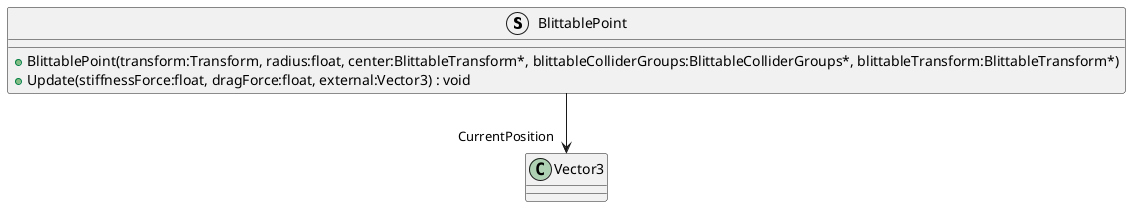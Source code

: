 @startuml
struct BlittablePoint {
    + BlittablePoint(transform:Transform, radius:float, center:BlittableTransform*, blittableColliderGroups:BlittableColliderGroups*, blittableTransform:BlittableTransform*)
    + Update(stiffnessForce:float, dragForce:float, external:Vector3) : void
}
BlittablePoint --> "CurrentPosition" Vector3
@enduml
